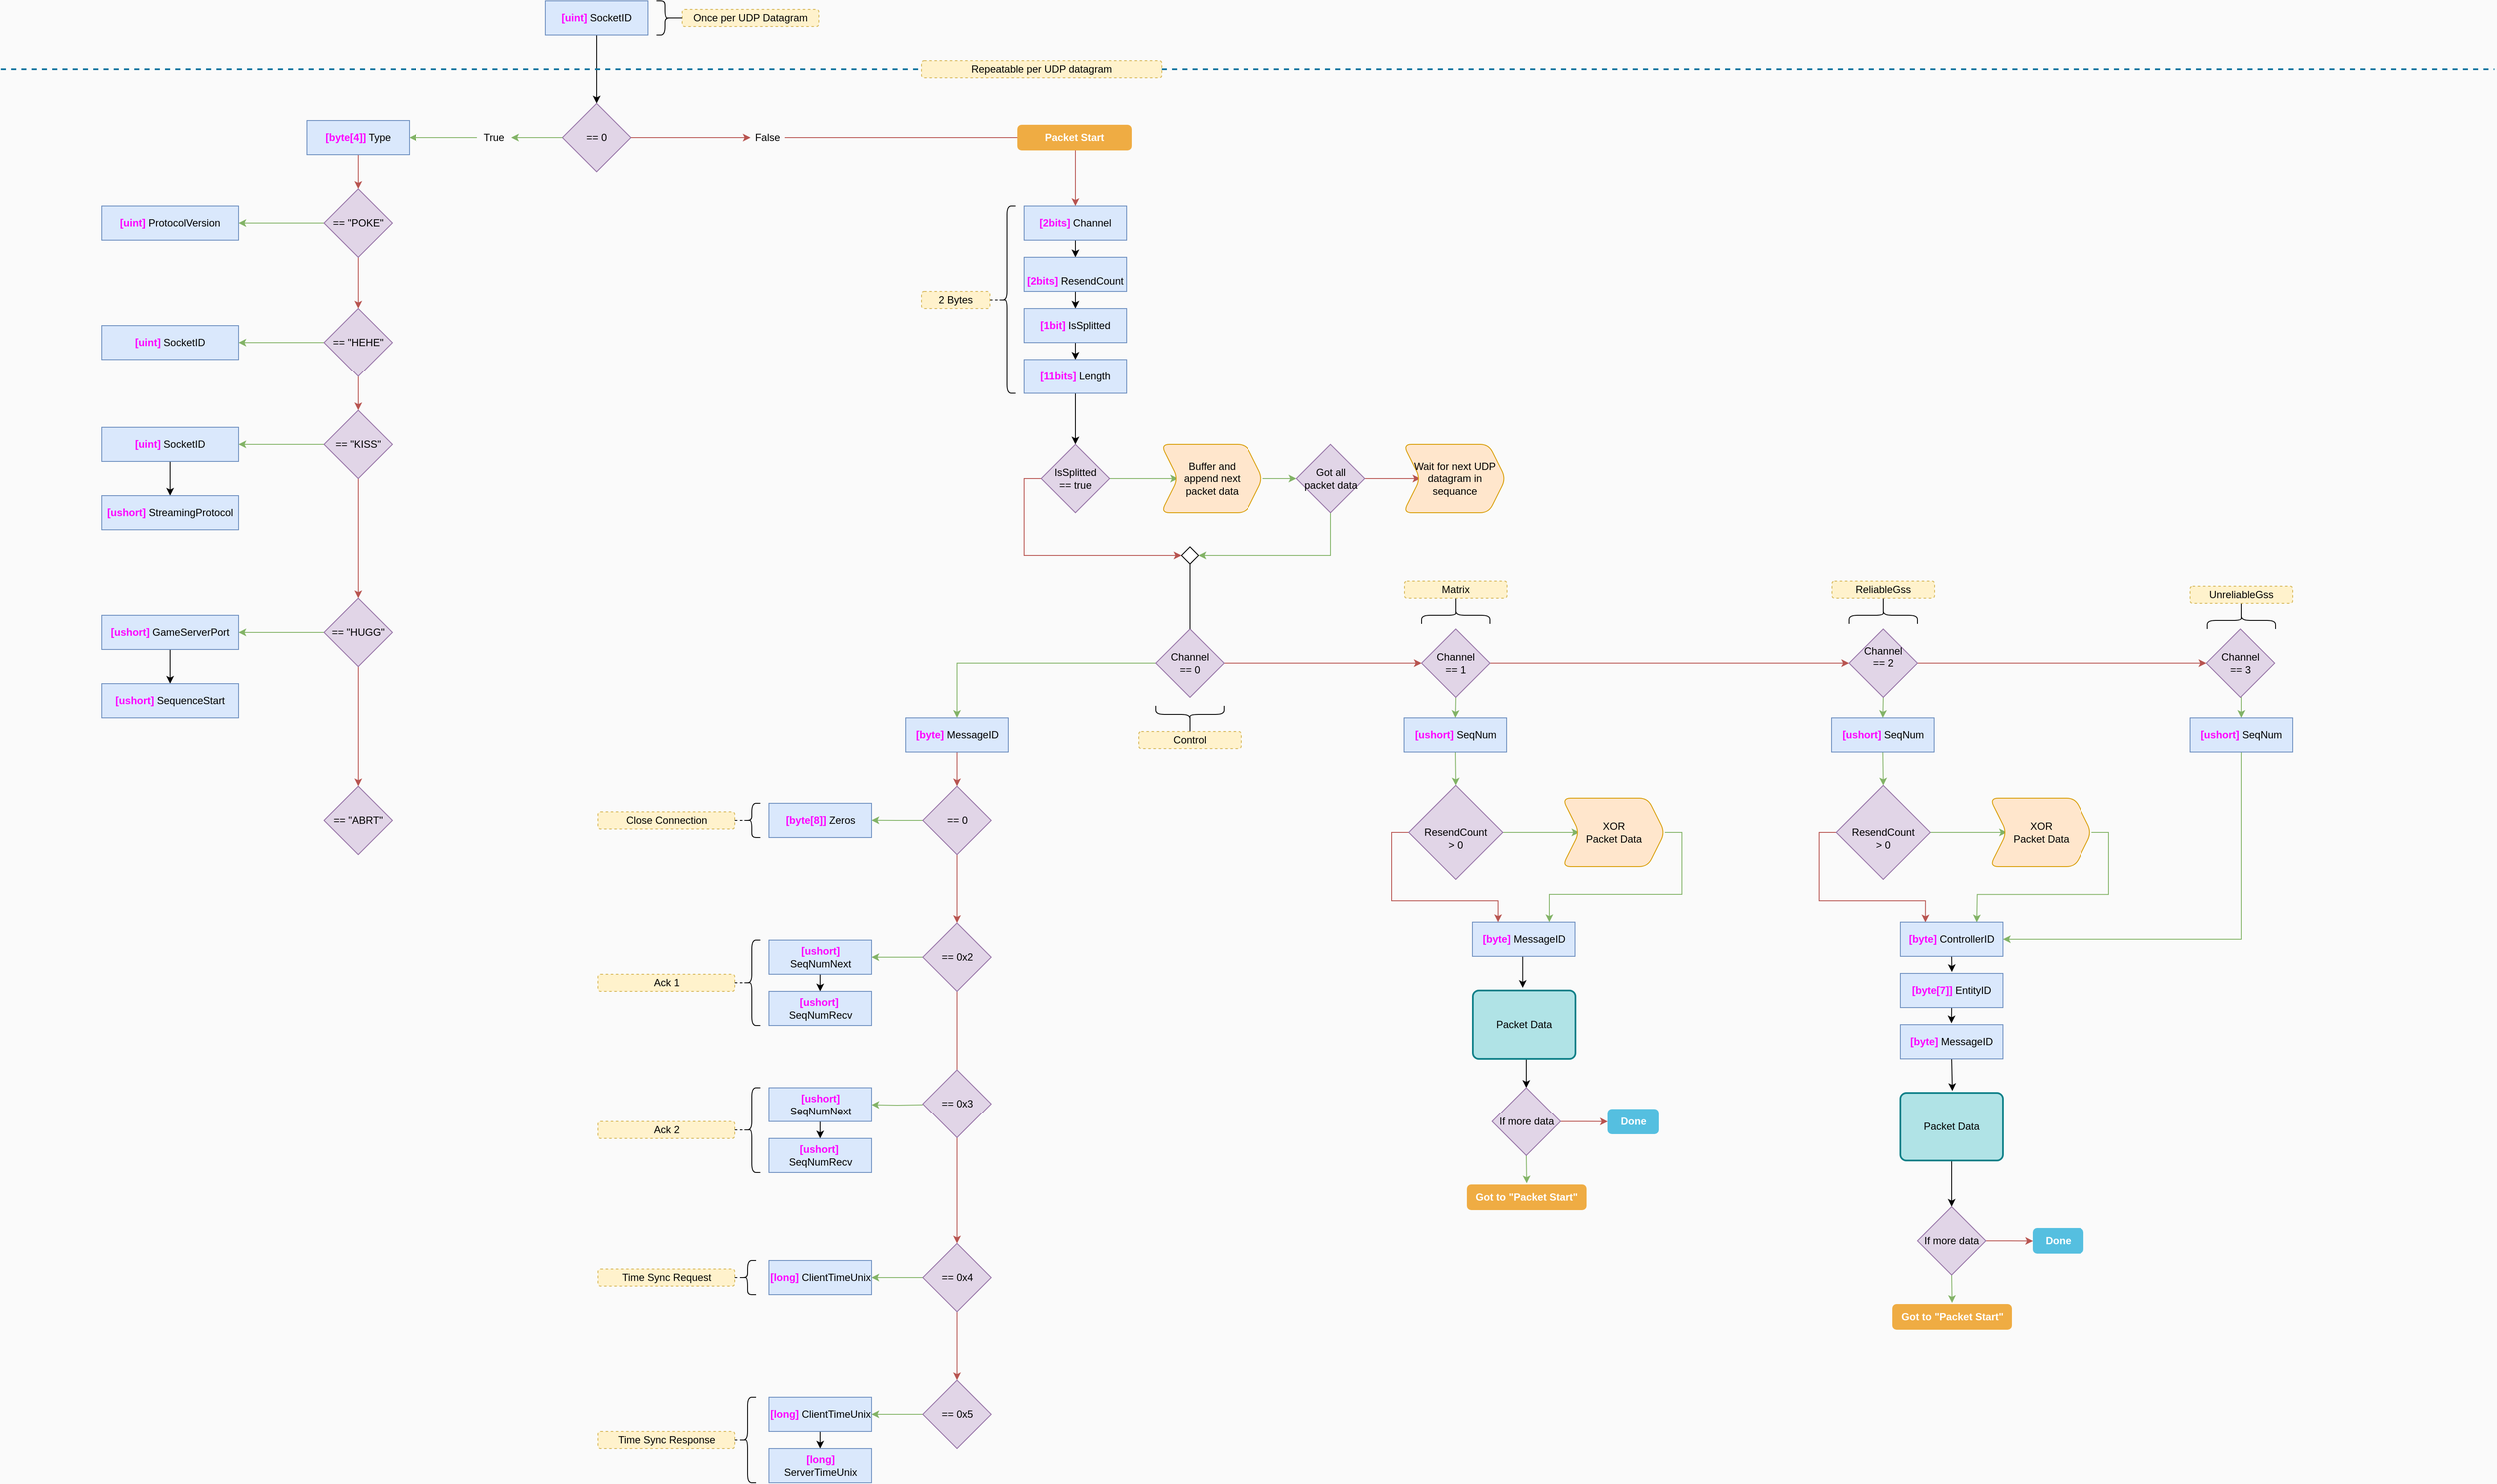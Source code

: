 <mxfile version="12.9.14" type="device"><diagram id="XU6tWNC5kM0793WoLSY4" name="Page-1"><mxGraphModel dx="1760" dy="1231" grid="0" gridSize="10" guides="1" tooltips="1" connect="1" arrows="1" fold="1" page="0" pageScale="1" pageWidth="850" pageHeight="1100" background="#FAFAFA" math="0" shadow="0"><root><mxCell id="0"/><mxCell id="1" parent="0"/><mxCell id="kHYOnAYjm4dUGrkL1IMa-3" style="edgeStyle=orthogonalEdgeStyle;rounded=0;orthogonalLoop=1;jettySize=auto;html=1;exitX=0.5;exitY=1;exitDx=0;exitDy=0;entryX=0.5;entryY=0;entryDx=0;entryDy=0;" parent="1" source="kHYOnAYjm4dUGrkL1IMa-1" target="kHYOnAYjm4dUGrkL1IMa-2" edge="1"><mxGeometry relative="1" as="geometry"/></mxCell><mxCell id="kHYOnAYjm4dUGrkL1IMa-1" value="&lt;div&gt;&lt;font color=&quot;#FF00FF&quot;&gt;&lt;b&gt;[uint]&lt;/b&gt;&lt;/font&gt; SocketID&lt;/div&gt;" style="rounded=0;whiteSpace=wrap;html=1;fillColor=#dae8fc;strokeColor=#6c8ebf;" parent="1" vertex="1"><mxGeometry x="360" y="-40" width="120" height="40" as="geometry"/></mxCell><mxCell id="kHYOnAYjm4dUGrkL1IMa-29" style="edgeStyle=orthogonalEdgeStyle;rounded=0;orthogonalLoop=1;jettySize=auto;html=1;exitX=0;exitY=0.5;exitDx=0;exitDy=0;fillColor=#d5e8d4;strokeColor=#82b366;" parent="1" source="kHYOnAYjm4dUGrkL1IMa-42" target="kHYOnAYjm4dUGrkL1IMa-4" edge="1"><mxGeometry relative="1" as="geometry"/></mxCell><mxCell id="kHYOnAYjm4dUGrkL1IMa-40" style="edgeStyle=orthogonalEdgeStyle;rounded=0;orthogonalLoop=1;jettySize=auto;html=1;exitX=1;exitY=0.5;exitDx=0;exitDy=0;entryX=0.5;entryY=0;entryDx=0;entryDy=0;fillColor=#f8cecc;strokeColor=#b85450;" parent="1" source="kHYOnAYjm4dUGrkL1IMa-45" target="kHYOnAYjm4dUGrkL1IMa-36" edge="1"><mxGeometry relative="1" as="geometry"/></mxCell><mxCell id="kHYOnAYjm4dUGrkL1IMa-2" value="== 0" style="rhombus;whiteSpace=wrap;html=1;fillColor=#e1d5e7;strokeColor=#9673a6;" parent="1" vertex="1"><mxGeometry x="380" y="80" width="80" height="80" as="geometry"/></mxCell><mxCell id="kHYOnAYjm4dUGrkL1IMa-6" style="edgeStyle=orthogonalEdgeStyle;rounded=0;orthogonalLoop=1;jettySize=auto;html=1;exitX=0.5;exitY=1;exitDx=0;exitDy=0;entryX=0.5;entryY=0;entryDx=0;entryDy=0;fillColor=#f8cecc;strokeColor=#b85450;" parent="1" source="kHYOnAYjm4dUGrkL1IMa-4" target="kHYOnAYjm4dUGrkL1IMa-5" edge="1"><mxGeometry relative="1" as="geometry"/></mxCell><mxCell id="kHYOnAYjm4dUGrkL1IMa-4" value="&lt;font color=&quot;#FF00FF&quot;&gt;&lt;b&gt;[byte[4]]&lt;/b&gt;&lt;/font&gt; Type" style="rounded=0;whiteSpace=wrap;html=1;fillColor=#dae8fc;strokeColor=#6c8ebf;" parent="1" vertex="1"><mxGeometry x="80" y="100" width="120" height="40" as="geometry"/></mxCell><mxCell id="kHYOnAYjm4dUGrkL1IMa-8" style="edgeStyle=orthogonalEdgeStyle;rounded=0;orthogonalLoop=1;jettySize=auto;html=1;entryX=1;entryY=0.5;entryDx=0;entryDy=0;fillColor=#d5e8d4;strokeColor=#82b366;" parent="1" source="kHYOnAYjm4dUGrkL1IMa-5" target="kHYOnAYjm4dUGrkL1IMa-7" edge="1"><mxGeometry relative="1" as="geometry"/></mxCell><mxCell id="kHYOnAYjm4dUGrkL1IMa-12" style="edgeStyle=orthogonalEdgeStyle;rounded=0;orthogonalLoop=1;jettySize=auto;html=1;exitX=0.5;exitY=1;exitDx=0;exitDy=0;entryX=0.5;entryY=0;entryDx=0;entryDy=0;fillColor=#f8cecc;strokeColor=#b85450;" parent="1" source="kHYOnAYjm4dUGrkL1IMa-5" target="kHYOnAYjm4dUGrkL1IMa-10" edge="1"><mxGeometry relative="1" as="geometry"/></mxCell><mxCell id="kHYOnAYjm4dUGrkL1IMa-5" value="== &quot;POKE&quot;" style="rhombus;whiteSpace=wrap;html=1;fillColor=#e1d5e7;strokeColor=#9673a6;" parent="1" vertex="1"><mxGeometry x="100" y="180" width="80" height="80" as="geometry"/></mxCell><mxCell id="kHYOnAYjm4dUGrkL1IMa-7" value="&lt;font color=&quot;#FF00FF&quot;&gt;&lt;b&gt;[uint]&lt;/b&gt;&lt;/font&gt; ProtocolVersion" style="rounded=0;whiteSpace=wrap;html=1;fillColor=#dae8fc;strokeColor=#6c8ebf;" parent="1" vertex="1"><mxGeometry x="-160" y="200" width="160" height="40" as="geometry"/></mxCell><mxCell id="kHYOnAYjm4dUGrkL1IMa-9" style="edgeStyle=orthogonalEdgeStyle;rounded=0;orthogonalLoop=1;jettySize=auto;html=1;entryX=1;entryY=0.5;entryDx=0;entryDy=0;fillColor=#d5e8d4;strokeColor=#82b366;" parent="1" source="kHYOnAYjm4dUGrkL1IMa-10" target="kHYOnAYjm4dUGrkL1IMa-11" edge="1"><mxGeometry relative="1" as="geometry"/></mxCell><mxCell id="kHYOnAYjm4dUGrkL1IMa-19" style="edgeStyle=orthogonalEdgeStyle;rounded=0;orthogonalLoop=1;jettySize=auto;html=1;exitX=0.5;exitY=1;exitDx=0;exitDy=0;entryX=0.5;entryY=0;entryDx=0;entryDy=0;fillColor=#f8cecc;strokeColor=#b85450;" parent="1" source="kHYOnAYjm4dUGrkL1IMa-10" target="kHYOnAYjm4dUGrkL1IMa-14" edge="1"><mxGeometry relative="1" as="geometry"/></mxCell><mxCell id="kHYOnAYjm4dUGrkL1IMa-10" value="== &quot;HEHE&quot;" style="rhombus;whiteSpace=wrap;html=1;fillColor=#e1d5e7;strokeColor=#9673a6;" parent="1" vertex="1"><mxGeometry x="100" y="320" width="80" height="80" as="geometry"/></mxCell><mxCell id="kHYOnAYjm4dUGrkL1IMa-11" value="&lt;font color=&quot;#FF00FF&quot;&gt;&lt;b&gt;[uint]&lt;/b&gt;&lt;/font&gt; SocketID" style="rounded=0;whiteSpace=wrap;html=1;fillColor=#dae8fc;strokeColor=#6c8ebf;" parent="1" vertex="1"><mxGeometry x="-160" y="340" width="160" height="40" as="geometry"/></mxCell><mxCell id="kHYOnAYjm4dUGrkL1IMa-13" style="edgeStyle=orthogonalEdgeStyle;rounded=0;orthogonalLoop=1;jettySize=auto;html=1;entryX=1;entryY=0.5;entryDx=0;entryDy=0;fillColor=#d5e8d4;strokeColor=#82b366;" parent="1" source="kHYOnAYjm4dUGrkL1IMa-14" target="kHYOnAYjm4dUGrkL1IMa-15" edge="1"><mxGeometry relative="1" as="geometry"/></mxCell><mxCell id="kHYOnAYjm4dUGrkL1IMa-22" style="edgeStyle=orthogonalEdgeStyle;rounded=0;orthogonalLoop=1;jettySize=auto;html=1;exitX=0.5;exitY=1;exitDx=0;exitDy=0;entryX=0.5;entryY=0;entryDx=0;entryDy=0;fillColor=#f8cecc;strokeColor=#b85450;" parent="1" source="kHYOnAYjm4dUGrkL1IMa-14" target="kHYOnAYjm4dUGrkL1IMa-17" edge="1"><mxGeometry relative="1" as="geometry"/></mxCell><mxCell id="kHYOnAYjm4dUGrkL1IMa-14" value="== &quot;KISS&quot;" style="rhombus;whiteSpace=wrap;html=1;fillColor=#e1d5e7;strokeColor=#9673a6;" parent="1" vertex="1"><mxGeometry x="100" y="440" width="80" height="80" as="geometry"/></mxCell><mxCell id="kHYOnAYjm4dUGrkL1IMa-21" style="edgeStyle=orthogonalEdgeStyle;rounded=0;orthogonalLoop=1;jettySize=auto;html=1;exitX=0.5;exitY=1;exitDx=0;exitDy=0;entryX=0.5;entryY=0;entryDx=0;entryDy=0;" parent="1" source="kHYOnAYjm4dUGrkL1IMa-15" target="kHYOnAYjm4dUGrkL1IMa-20" edge="1"><mxGeometry relative="1" as="geometry"/></mxCell><mxCell id="kHYOnAYjm4dUGrkL1IMa-15" value="&lt;font color=&quot;#FF00FF&quot;&gt;&lt;b&gt;[uint]&lt;/b&gt;&lt;/font&gt; SocketID" style="rounded=0;whiteSpace=wrap;html=1;fillColor=#dae8fc;strokeColor=#6c8ebf;" parent="1" vertex="1"><mxGeometry x="-160" y="460" width="160" height="40" as="geometry"/></mxCell><mxCell id="kHYOnAYjm4dUGrkL1IMa-16" style="edgeStyle=orthogonalEdgeStyle;rounded=0;orthogonalLoop=1;jettySize=auto;html=1;entryX=1;entryY=0.5;entryDx=0;entryDy=0;fillColor=#d5e8d4;strokeColor=#82b366;" parent="1" source="kHYOnAYjm4dUGrkL1IMa-17" target="kHYOnAYjm4dUGrkL1IMa-18" edge="1"><mxGeometry relative="1" as="geometry"/></mxCell><mxCell id="kHYOnAYjm4dUGrkL1IMa-27" style="edgeStyle=orthogonalEdgeStyle;rounded=0;orthogonalLoop=1;jettySize=auto;html=1;exitX=0.5;exitY=1;exitDx=0;exitDy=0;entryX=0.5;entryY=0;entryDx=0;entryDy=0;fillColor=#f8cecc;strokeColor=#b85450;" parent="1" source="kHYOnAYjm4dUGrkL1IMa-17" target="kHYOnAYjm4dUGrkL1IMa-26" edge="1"><mxGeometry relative="1" as="geometry"/></mxCell><mxCell id="kHYOnAYjm4dUGrkL1IMa-17" value="== &quot;HUGG&quot;" style="rhombus;whiteSpace=wrap;html=1;fillColor=#e1d5e7;strokeColor=#9673a6;" parent="1" vertex="1"><mxGeometry x="100" y="660" width="80" height="80" as="geometry"/></mxCell><mxCell id="kHYOnAYjm4dUGrkL1IMa-24" style="edgeStyle=orthogonalEdgeStyle;rounded=0;orthogonalLoop=1;jettySize=auto;html=1;exitX=0.5;exitY=1;exitDx=0;exitDy=0;entryX=0.5;entryY=0;entryDx=0;entryDy=0;" parent="1" source="kHYOnAYjm4dUGrkL1IMa-18" target="kHYOnAYjm4dUGrkL1IMa-23" edge="1"><mxGeometry relative="1" as="geometry"/></mxCell><mxCell id="kHYOnAYjm4dUGrkL1IMa-18" value="&lt;font color=&quot;#FF00FF&quot;&gt;&lt;b&gt;[ushort]&lt;/b&gt;&lt;/font&gt; GameServerPort" style="rounded=0;whiteSpace=wrap;html=1;fillColor=#dae8fc;strokeColor=#6c8ebf;" parent="1" vertex="1"><mxGeometry x="-160" y="680" width="160" height="40" as="geometry"/></mxCell><mxCell id="kHYOnAYjm4dUGrkL1IMa-20" value="&lt;font color=&quot;#FF00FF&quot;&gt;&lt;b&gt;[ushort]&lt;/b&gt;&lt;/font&gt; StreamingProtocol" style="rounded=0;whiteSpace=wrap;html=1;fillColor=#dae8fc;strokeColor=#6c8ebf;" parent="1" vertex="1"><mxGeometry x="-160" y="540" width="160" height="40" as="geometry"/></mxCell><mxCell id="kHYOnAYjm4dUGrkL1IMa-23" value="&lt;div&gt;&lt;font color=&quot;#FF00FF&quot;&gt;&lt;b&gt;[ushort]&lt;/b&gt;&lt;/font&gt; SequenceStart&lt;/div&gt;" style="rounded=0;whiteSpace=wrap;html=1;fillColor=#dae8fc;strokeColor=#6c8ebf;" parent="1" vertex="1"><mxGeometry x="-160" y="760" width="160" height="40" as="geometry"/></mxCell><mxCell id="kHYOnAYjm4dUGrkL1IMa-26" value="== &quot;ABRT&quot;" style="rhombus;whiteSpace=wrap;html=1;fillColor=#e1d5e7;strokeColor=#9673a6;" parent="1" vertex="1"><mxGeometry x="100" y="880" width="80" height="80" as="geometry"/></mxCell><mxCell id="kHYOnAYjm4dUGrkL1IMa-49" style="edgeStyle=orthogonalEdgeStyle;rounded=0;orthogonalLoop=1;jettySize=auto;html=1;exitX=0.5;exitY=1;exitDx=0;exitDy=0;entryX=0.5;entryY=0;entryDx=0;entryDy=0;" parent="1" source="kHYOnAYjm4dUGrkL1IMa-36" target="kHYOnAYjm4dUGrkL1IMa-37" edge="1"><mxGeometry relative="1" as="geometry"/></mxCell><mxCell id="kHYOnAYjm4dUGrkL1IMa-36" value="&lt;font color=&quot;#FF00FF&quot;&gt;&lt;b&gt;[2bits]&lt;/b&gt;&lt;/font&gt; Channel" style="rounded=0;whiteSpace=wrap;html=1;fillColor=#dae8fc;strokeColor=#6c8ebf;" parent="1" vertex="1"><mxGeometry x="920" y="200" width="120" height="40" as="geometry"/></mxCell><mxCell id="kHYOnAYjm4dUGrkL1IMa-50" style="edgeStyle=orthogonalEdgeStyle;rounded=0;orthogonalLoop=1;jettySize=auto;html=1;exitX=0.5;exitY=1;exitDx=0;exitDy=0;entryX=0.5;entryY=0;entryDx=0;entryDy=0;" parent="1" source="kHYOnAYjm4dUGrkL1IMa-37" target="kHYOnAYjm4dUGrkL1IMa-38" edge="1"><mxGeometry relative="1" as="geometry"/></mxCell><mxCell id="kHYOnAYjm4dUGrkL1IMa-37" value="&lt;div align=&quot;center&quot;&gt;&lt;b&gt;&lt;font color=&quot;#FF00FF&quot;&gt;&lt;br&gt;&lt;/font&gt;&lt;/b&gt;&lt;/div&gt;&lt;div align=&quot;center&quot;&gt;&lt;b&gt;&lt;font color=&quot;#FF00FF&quot;&gt;[2bits]&lt;/font&gt;&lt;/b&gt; ResendCount&lt;/div&gt;" style="rounded=0;whiteSpace=wrap;html=1;fillColor=#dae8fc;strokeColor=#6c8ebf;" parent="1" vertex="1"><mxGeometry x="920" y="260" width="120" height="40" as="geometry"/></mxCell><mxCell id="kHYOnAYjm4dUGrkL1IMa-51" style="edgeStyle=orthogonalEdgeStyle;rounded=0;orthogonalLoop=1;jettySize=auto;html=1;exitX=0.5;exitY=1;exitDx=0;exitDy=0;entryX=0.5;entryY=0;entryDx=0;entryDy=0;" parent="1" source="kHYOnAYjm4dUGrkL1IMa-38" target="kHYOnAYjm4dUGrkL1IMa-39" edge="1"><mxGeometry relative="1" as="geometry"/></mxCell><mxCell id="kHYOnAYjm4dUGrkL1IMa-38" value="&lt;font color=&quot;#FF00FF&quot;&gt;&lt;b&gt;[1bit]&lt;/b&gt;&lt;/font&gt; IsSplitted" style="rounded=0;whiteSpace=wrap;html=1;fillColor=#dae8fc;strokeColor=#6c8ebf;" parent="1" vertex="1"><mxGeometry x="920" y="320" width="120" height="40" as="geometry"/></mxCell><mxCell id="kHYOnAYjm4dUGrkL1IMa-197" style="edgeStyle=orthogonalEdgeStyle;rounded=1;orthogonalLoop=1;jettySize=auto;html=1;exitX=0.5;exitY=1;exitDx=0;exitDy=0;entryX=0.5;entryY=0;entryDx=0;entryDy=0;endArrow=classic;endFill=1;strokeWidth=1;" parent="1" source="kHYOnAYjm4dUGrkL1IMa-39" target="kHYOnAYjm4dUGrkL1IMa-196" edge="1"><mxGeometry relative="1" as="geometry"/></mxCell><mxCell id="kHYOnAYjm4dUGrkL1IMa-39" value="&lt;font color=&quot;#FF00FF&quot;&gt;&lt;b&gt;[11bits]&lt;/b&gt;&lt;/font&gt; Length" style="rounded=0;whiteSpace=wrap;html=1;fillColor=#dae8fc;strokeColor=#6c8ebf;" parent="1" vertex="1"><mxGeometry x="920" y="380" width="120" height="40" as="geometry"/></mxCell><mxCell id="kHYOnAYjm4dUGrkL1IMa-42" value="True" style="text;html=1;strokeColor=none;fillColor=none;align=center;verticalAlign=middle;whiteSpace=wrap;rounded=0;" parent="1" vertex="1"><mxGeometry x="280" y="110" width="40" height="20" as="geometry"/></mxCell><mxCell id="kHYOnAYjm4dUGrkL1IMa-44" style="edgeStyle=orthogonalEdgeStyle;rounded=0;orthogonalLoop=1;jettySize=auto;html=1;exitX=0;exitY=0.5;exitDx=0;exitDy=0;fillColor=#d5e8d4;strokeColor=#82b366;" parent="1" source="kHYOnAYjm4dUGrkL1IMa-2" target="kHYOnAYjm4dUGrkL1IMa-42" edge="1"><mxGeometry relative="1" as="geometry"><mxPoint x="380" y="120" as="sourcePoint"/><mxPoint x="200" y="120" as="targetPoint"/></mxGeometry></mxCell><mxCell id="kHYOnAYjm4dUGrkL1IMa-45" value="False" style="text;html=1;strokeColor=none;fillColor=none;align=center;verticalAlign=middle;whiteSpace=wrap;rounded=0;" parent="1" vertex="1"><mxGeometry x="600" y="110" width="40" height="20" as="geometry"/></mxCell><mxCell id="kHYOnAYjm4dUGrkL1IMa-48" style="edgeStyle=orthogonalEdgeStyle;rounded=0;orthogonalLoop=1;jettySize=auto;html=1;exitX=1;exitY=0.5;exitDx=0;exitDy=0;entryX=0;entryY=0.5;entryDx=0;entryDy=0;fillColor=#f8cecc;strokeColor=#b85450;" parent="1" source="kHYOnAYjm4dUGrkL1IMa-2" target="kHYOnAYjm4dUGrkL1IMa-45" edge="1"><mxGeometry relative="1" as="geometry"><mxPoint x="460" y="120" as="sourcePoint"/><mxPoint x="900" y="200" as="targetPoint"/></mxGeometry></mxCell><mxCell id="kHYOnAYjm4dUGrkL1IMa-52" value="" style="shape=curlyBracket;whiteSpace=wrap;html=1;rounded=1;" parent="1" vertex="1"><mxGeometry x="890" y="200" width="20" height="220" as="geometry"/></mxCell><mxCell id="kHYOnAYjm4dUGrkL1IMa-64" style="edgeStyle=orthogonalEdgeStyle;orthogonalLoop=1;jettySize=auto;html=1;exitX=1;exitY=0.5;exitDx=0;exitDy=0;entryX=0.1;entryY=0.5;entryDx=0;entryDy=0;entryPerimeter=0;endArrow=none;endFill=0;rounded=0;dashed=1;" parent="1" source="kHYOnAYjm4dUGrkL1IMa-53" target="kHYOnAYjm4dUGrkL1IMa-52" edge="1"><mxGeometry relative="1" as="geometry"/></mxCell><mxCell id="kHYOnAYjm4dUGrkL1IMa-53" value="2 Bytes" style="text;html=1;strokeColor=#d6b656;fillColor=#fff2cc;align=center;verticalAlign=middle;whiteSpace=wrap;rounded=1;glass=0;comic=0;shadow=0;dashed=1;" parent="1" vertex="1"><mxGeometry x="800" y="300" width="80" height="20" as="geometry"/></mxCell><mxCell id="kHYOnAYjm4dUGrkL1IMa-186" value="" style="endArrow=none;dashed=1;html=1;fillColor=#b1ddf0;strokeColor=#10739e;strokeWidth=2;rounded=1;" parent="1" source="kHYOnAYjm4dUGrkL1IMa-192" edge="1"><mxGeometry width="50" height="50" relative="1" as="geometry"><mxPoint x="-400" y="40" as="sourcePoint"/><mxPoint x="2642" y="40" as="targetPoint"/></mxGeometry></mxCell><mxCell id="kHYOnAYjm4dUGrkL1IMa-188" value="Once per UDP Datagram" style="text;html=1;strokeColor=#d6b656;fillColor=#fff2cc;align=center;verticalAlign=middle;whiteSpace=wrap;rounded=1;glass=0;comic=0;shadow=0;dashed=1;" parent="1" vertex="1"><mxGeometry x="520" y="-30" width="160" height="20" as="geometry"/></mxCell><mxCell id="kHYOnAYjm4dUGrkL1IMa-191" style="edgeStyle=orthogonalEdgeStyle;rounded=0;orthogonalLoop=1;jettySize=auto;html=1;exitX=0.1;exitY=0.5;exitDx=0;exitDy=0;exitPerimeter=0;entryX=0;entryY=0.5;entryDx=0;entryDy=0;endArrow=none;endFill=0;" parent="1" source="kHYOnAYjm4dUGrkL1IMa-190" target="kHYOnAYjm4dUGrkL1IMa-188" edge="1"><mxGeometry relative="1" as="geometry"/></mxCell><mxCell id="kHYOnAYjm4dUGrkL1IMa-190" value="" style="shape=curlyBracket;whiteSpace=wrap;html=1;rounded=1;shadow=0;glass=0;comic=0;fillColor=#ffffff;rotation=180;" parent="1" vertex="1"><mxGeometry x="490" y="-40" width="20" height="40" as="geometry"/></mxCell><mxCell id="kHYOnAYjm4dUGrkL1IMa-192" value="Repeatable per UDP datagram" style="text;html=1;strokeColor=#d6b656;fillColor=#fff2cc;align=center;verticalAlign=middle;whiteSpace=wrap;rounded=1;glass=0;comic=0;shadow=0;dashed=1;" parent="1" vertex="1"><mxGeometry x="800" y="30" width="281" height="20" as="geometry"/></mxCell><mxCell id="kHYOnAYjm4dUGrkL1IMa-194" value="" style="endArrow=none;dashed=1;html=1;fillColor=#b1ddf0;strokeColor=#10739e;strokeWidth=2;rounded=1;" parent="1" target="kHYOnAYjm4dUGrkL1IMa-192" edge="1"><mxGeometry width="50" height="50" relative="1" as="geometry"><mxPoint x="-278" y="40" as="sourcePoint"/><mxPoint x="2403" y="40" as="targetPoint"/></mxGeometry></mxCell><mxCell id="kHYOnAYjm4dUGrkL1IMa-199" style="edgeStyle=orthogonalEdgeStyle;rounded=1;orthogonalLoop=1;jettySize=auto;html=1;exitX=1;exitY=0.5;exitDx=0;exitDy=0;entryX=0;entryY=0.5;entryDx=0;entryDy=0;endArrow=classic;endFill=1;strokeWidth=1;fillColor=#d5e8d4;strokeColor=#82b366;" parent="1" source="kHYOnAYjm4dUGrkL1IMa-196" target="kHYOnAYjm4dUGrkL1IMa-198" edge="1"><mxGeometry relative="1" as="geometry"/></mxCell><mxCell id="kHYOnAYjm4dUGrkL1IMa-308" style="edgeStyle=orthogonalEdgeStyle;rounded=0;orthogonalLoop=1;jettySize=auto;html=1;exitX=0;exitY=0.5;exitDx=0;exitDy=0;entryX=0;entryY=0.5;entryDx=0;entryDy=0;endArrow=classic;endFill=1;strokeWidth=1;fillColor=#f8cecc;strokeColor=#b85450;" parent="1" source="kHYOnAYjm4dUGrkL1IMa-196" target="kHYOnAYjm4dUGrkL1IMa-304" edge="1"><mxGeometry relative="1" as="geometry"/></mxCell><mxCell id="kHYOnAYjm4dUGrkL1IMa-196" value="&lt;div&gt;IsSplitted&lt;/div&gt;&lt;div&gt;== true&lt;br&gt;&lt;/div&gt;" style="rhombus;whiteSpace=wrap;html=1;fillColor=#e1d5e7;strokeColor=#9673a6;" parent="1" vertex="1"><mxGeometry x="940" y="480" width="80" height="80" as="geometry"/></mxCell><mxCell id="kHYOnAYjm4dUGrkL1IMa-318" style="edgeStyle=orthogonalEdgeStyle;rounded=0;orthogonalLoop=1;jettySize=auto;html=1;exitX=1;exitY=0.5;exitDx=0;exitDy=0;entryX=0;entryY=0.5;entryDx=0;entryDy=0;endArrow=classic;endFill=1;strokeWidth=1;fillColor=#d5e8d4;strokeColor=#82b366;" parent="1" source="kHYOnAYjm4dUGrkL1IMa-198" target="kHYOnAYjm4dUGrkL1IMa-317" edge="1"><mxGeometry relative="1" as="geometry"/></mxCell><mxCell id="kHYOnAYjm4dUGrkL1IMa-198" value="&lt;div&gt;Buffer and&lt;/div&gt;&lt;div&gt;append next&lt;/div&gt;&lt;div&gt;packet data&lt;br&gt;&lt;/div&gt;" style="shape=step;perimeter=stepPerimeter;whiteSpace=wrap;html=1;fixedSize=1;rounded=1;shadow=0;glass=0;comic=0;fillColor=#ffe6cc;strokeColor=#d79b00;" parent="1" vertex="1"><mxGeometry x="1080" y="480" width="120" height="80" as="geometry"/></mxCell><mxCell id="7MWYJVQ-DsF2QG79rPwL-46" style="edgeStyle=orthogonalEdgeStyle;rounded=0;orthogonalLoop=1;jettySize=auto;html=1;exitX=1;exitY=0.5;exitDx=0;exitDy=0;entryX=0;entryY=0.5;entryDx=0;entryDy=0;fillColor=#f8cecc;strokeColor=#b85450;" parent="1" source="kHYOnAYjm4dUGrkL1IMa-200" target="7MWYJVQ-DsF2QG79rPwL-45" edge="1"><mxGeometry relative="1" as="geometry"/></mxCell><mxCell id="7MWYJVQ-DsF2QG79rPwL-58" style="edgeStyle=orthogonalEdgeStyle;rounded=0;orthogonalLoop=1;jettySize=auto;html=1;exitX=0.5;exitY=1;exitDx=0;exitDy=0;entryX=0.5;entryY=0;entryDx=0;entryDy=0;fillColor=#d5e8d4;strokeColor=#82b366;" parent="1" source="kHYOnAYjm4dUGrkL1IMa-200" target="7MWYJVQ-DsF2QG79rPwL-48" edge="1"><mxGeometry relative="1" as="geometry"/></mxCell><mxCell id="kHYOnAYjm4dUGrkL1IMa-200" value="&lt;div&gt;Channel&lt;/div&gt;&lt;div&gt;== 1&lt;br&gt;&lt;/div&gt;" style="rhombus;whiteSpace=wrap;html=1;fillColor=#e1d5e7;strokeColor=#9673a6;" parent="1" vertex="1"><mxGeometry x="1386" y="696" width="80" height="80" as="geometry"/></mxCell><mxCell id="kHYOnAYjm4dUGrkL1IMa-221" style="edgeStyle=orthogonalEdgeStyle;rounded=0;orthogonalLoop=1;jettySize=auto;html=1;exitX=1;exitY=0.5;exitDx=0;exitDy=0;entryX=0;entryY=0.5;entryDx=0;entryDy=0;endArrow=classic;endFill=1;strokeWidth=1;fillColor=#f8cecc;strokeColor=#b85450;" parent="1" source="kHYOnAYjm4dUGrkL1IMa-206" target="kHYOnAYjm4dUGrkL1IMa-200" edge="1"><mxGeometry relative="1" as="geometry"/></mxCell><mxCell id="kHYOnAYjm4dUGrkL1IMa-298" style="edgeStyle=orthogonalEdgeStyle;rounded=0;orthogonalLoop=1;jettySize=auto;html=1;exitX=0;exitY=0.5;exitDx=0;exitDy=0;entryX=0.5;entryY=0;entryDx=0;entryDy=0;endArrow=classic;endFill=1;strokeWidth=1;fillColor=#d5e8d4;strokeColor=#82b366;" parent="1" source="kHYOnAYjm4dUGrkL1IMa-206" target="kHYOnAYjm4dUGrkL1IMa-266" edge="1"><mxGeometry relative="1" as="geometry"/></mxCell><mxCell id="kHYOnAYjm4dUGrkL1IMa-206" value="&lt;div&gt;Channel&lt;/div&gt;&lt;div&gt;== 0&lt;/div&gt;" style="rhombus;whiteSpace=wrap;html=1;fillColor=#e1d5e7;strokeColor=#9673a6;" parent="1" vertex="1"><mxGeometry x="1074" y="696" width="80" height="80" as="geometry"/></mxCell><mxCell id="7MWYJVQ-DsF2QG79rPwL-89" style="edgeStyle=orthogonalEdgeStyle;rounded=0;orthogonalLoop=1;jettySize=auto;html=1;exitX=0.5;exitY=1;exitDx=0;exitDy=0;entryX=0.5;entryY=0;entryDx=0;entryDy=0;fillColor=#d5e8d4;strokeColor=#82b366;" parent="1" source="kHYOnAYjm4dUGrkL1IMa-207" target="7MWYJVQ-DsF2QG79rPwL-88" edge="1"><mxGeometry relative="1" as="geometry"/></mxCell><mxCell id="kHYOnAYjm4dUGrkL1IMa-207" value="&lt;div&gt;Channel&lt;/div&gt;&lt;div&gt;== 3&lt;br&gt;&lt;/div&gt;" style="rhombus;whiteSpace=wrap;html=1;fillColor=#e1d5e7;strokeColor=#9673a6;" parent="1" vertex="1"><mxGeometry x="2305" y="696" width="80" height="80" as="geometry"/></mxCell><mxCell id="kHYOnAYjm4dUGrkL1IMa-262" style="edgeStyle=orthogonalEdgeStyle;rounded=0;orthogonalLoop=1;jettySize=auto;html=1;exitX=0.1;exitY=0.5;exitDx=0;exitDy=0;exitPerimeter=0;entryX=0.5;entryY=1;entryDx=0;entryDy=0;endArrow=none;endFill=0;" parent="1" source="kHYOnAYjm4dUGrkL1IMa-263" target="kHYOnAYjm4dUGrkL1IMa-264" edge="1"><mxGeometry relative="1" as="geometry"/></mxCell><mxCell id="kHYOnAYjm4dUGrkL1IMa-263" value="" style="shape=curlyBracket;whiteSpace=wrap;html=1;rounded=1;shadow=0;glass=0;comic=0;fillColor=#ffffff;rotation=90;" parent="1" vertex="1"><mxGeometry x="2336" y="646" width="20" height="80" as="geometry"/></mxCell><mxCell id="kHYOnAYjm4dUGrkL1IMa-264" value="&lt;span&gt;UnreliableGss &lt;/span&gt;" style="text;html=1;strokeColor=#d6b656;fillColor=#fff2cc;align=center;verticalAlign=middle;whiteSpace=wrap;rounded=1;glass=0;comic=0;shadow=0;dashed=1;" parent="1" vertex="1"><mxGeometry x="2286" y="646" width="120" height="20" as="geometry"/></mxCell><mxCell id="kHYOnAYjm4dUGrkL1IMa-265" style="edgeStyle=orthogonalEdgeStyle;rounded=0;orthogonalLoop=1;jettySize=auto;html=1;exitX=0.5;exitY=1;exitDx=0;exitDy=0;entryX=0.5;entryY=0;entryDx=0;entryDy=0;endArrow=classic;endFill=1;fillColor=#f8cecc;strokeColor=#b85450;" parent="1" source="kHYOnAYjm4dUGrkL1IMa-266" target="kHYOnAYjm4dUGrkL1IMa-269" edge="1"><mxGeometry relative="1" as="geometry"/></mxCell><mxCell id="kHYOnAYjm4dUGrkL1IMa-266" value="&lt;font color=&quot;#FF00FF&quot;&gt;&lt;b&gt;[byte]&lt;/b&gt;&lt;/font&gt; MessageID" style="rounded=0;whiteSpace=wrap;html=1;fillColor=#dae8fc;strokeColor=#6c8ebf;" parent="1" vertex="1"><mxGeometry x="781.5" y="800" width="120" height="40" as="geometry"/></mxCell><mxCell id="kHYOnAYjm4dUGrkL1IMa-267" style="edgeStyle=orthogonalEdgeStyle;rounded=0;orthogonalLoop=1;jettySize=auto;html=1;exitX=0;exitY=0.5;exitDx=0;exitDy=0;entryX=1;entryY=0.5;entryDx=0;entryDy=0;endArrow=classic;endFill=1;fillColor=#d5e8d4;strokeColor=#82b366;" parent="1" source="kHYOnAYjm4dUGrkL1IMa-269" edge="1"><mxGeometry relative="1" as="geometry"><mxPoint x="741.5" y="919.833" as="targetPoint"/></mxGeometry></mxCell><mxCell id="kHYOnAYjm4dUGrkL1IMa-268" style="edgeStyle=orthogonalEdgeStyle;rounded=0;orthogonalLoop=1;jettySize=auto;html=1;exitX=0.5;exitY=1;exitDx=0;exitDy=0;entryX=0.5;entryY=0;entryDx=0;entryDy=0;endArrow=classic;endFill=1;fillColor=#f8cecc;strokeColor=#b85450;" parent="1" source="kHYOnAYjm4dUGrkL1IMa-269" target="kHYOnAYjm4dUGrkL1IMa-273" edge="1"><mxGeometry relative="1" as="geometry"/></mxCell><mxCell id="kHYOnAYjm4dUGrkL1IMa-269" value="== 0" style="rhombus;whiteSpace=wrap;html=1;fillColor=#e1d5e7;strokeColor=#9673a6;" parent="1" vertex="1"><mxGeometry x="801.5" y="880" width="80" height="80" as="geometry"/></mxCell><mxCell id="kHYOnAYjm4dUGrkL1IMa-270" value="&lt;font color=&quot;#FF00FF&quot;&gt;&lt;b&gt;[byte[8]]&lt;/b&gt;&lt;/font&gt; Zeros" style="rounded=0;whiteSpace=wrap;html=1;fillColor=#dae8fc;strokeColor=#6c8ebf;" parent="1" vertex="1"><mxGeometry x="621.5" y="900" width="120" height="40" as="geometry"/></mxCell><mxCell id="kHYOnAYjm4dUGrkL1IMa-271" style="edgeStyle=orthogonalEdgeStyle;rounded=0;orthogonalLoop=1;jettySize=auto;html=1;exitX=0;exitY=0.5;exitDx=0;exitDy=0;entryX=1;entryY=0.5;entryDx=0;entryDy=0;endArrow=classic;endFill=1;fillColor=#d5e8d4;strokeColor=#82b366;" parent="1" source="kHYOnAYjm4dUGrkL1IMa-273" target="kHYOnAYjm4dUGrkL1IMa-275" edge="1"><mxGeometry relative="1" as="geometry"/></mxCell><mxCell id="kHYOnAYjm4dUGrkL1IMa-272" style="edgeStyle=orthogonalEdgeStyle;rounded=0;orthogonalLoop=1;jettySize=auto;html=1;exitX=0.5;exitY=1;exitDx=0;exitDy=0;entryX=0.5;entryY=0;entryDx=0;entryDy=0;endArrow=classic;endFill=1;fillColor=#f8cecc;strokeColor=#b85450;" parent="1" source="kHYOnAYjm4dUGrkL1IMa-273" target="kHYOnAYjm4dUGrkL1IMa-279" edge="1"><mxGeometry relative="1" as="geometry"/></mxCell><mxCell id="kHYOnAYjm4dUGrkL1IMa-273" value="== 0x2" style="rhombus;whiteSpace=wrap;html=1;fillColor=#e1d5e7;strokeColor=#9673a6;" parent="1" vertex="1"><mxGeometry x="801.5" y="1040" width="80" height="80" as="geometry"/></mxCell><mxCell id="kHYOnAYjm4dUGrkL1IMa-274" style="edgeStyle=orthogonalEdgeStyle;rounded=0;orthogonalLoop=1;jettySize=auto;html=1;exitX=0.5;exitY=1;exitDx=0;exitDy=0;entryX=0.5;entryY=0;entryDx=0;entryDy=0;endArrow=classic;endFill=1;" parent="1" source="kHYOnAYjm4dUGrkL1IMa-275" target="kHYOnAYjm4dUGrkL1IMa-276" edge="1"><mxGeometry relative="1" as="geometry"/></mxCell><mxCell id="kHYOnAYjm4dUGrkL1IMa-275" value="&lt;font color=&quot;#FF00FF&quot;&gt;&lt;b&gt;[ushort]&lt;/b&gt;&lt;/font&gt; SeqNumNext" style="rounded=0;whiteSpace=wrap;html=1;fillColor=#dae8fc;strokeColor=#6c8ebf;" parent="1" vertex="1"><mxGeometry x="621.5" y="1060" width="120" height="40" as="geometry"/></mxCell><mxCell id="kHYOnAYjm4dUGrkL1IMa-276" value="&lt;font color=&quot;#FF00FF&quot;&gt;&lt;b&gt;[ushort]&lt;/b&gt;&lt;/font&gt;&amp;nbsp; SeqNumRecv" style="rounded=0;whiteSpace=wrap;html=1;fillColor=#dae8fc;strokeColor=#6c8ebf;" parent="1" vertex="1"><mxGeometry x="621.5" y="1120" width="120" height="40" as="geometry"/></mxCell><mxCell id="kHYOnAYjm4dUGrkL1IMa-277" style="edgeStyle=orthogonalEdgeStyle;rounded=0;orthogonalLoop=1;jettySize=auto;html=1;exitX=0;exitY=0.5;exitDx=0;exitDy=0;entryX=1;entryY=0.5;entryDx=0;entryDy=0;endArrow=classic;endFill=1;fillColor=#d5e8d4;strokeColor=#82b366;" parent="1" source="kHYOnAYjm4dUGrkL1IMa-279" target="kHYOnAYjm4dUGrkL1IMa-280" edge="1"><mxGeometry relative="1" as="geometry"/></mxCell><mxCell id="kHYOnAYjm4dUGrkL1IMa-278" style="edgeStyle=orthogonalEdgeStyle;rounded=0;orthogonalLoop=1;jettySize=auto;html=1;exitX=0.5;exitY=1;exitDx=0;exitDy=0;entryX=0.5;entryY=0;entryDx=0;entryDy=0;endArrow=classic;endFill=1;fillColor=#f8cecc;strokeColor=#b85450;" parent="1" source="kHYOnAYjm4dUGrkL1IMa-279" target="kHYOnAYjm4dUGrkL1IMa-282" edge="1"><mxGeometry relative="1" as="geometry"/></mxCell><mxCell id="kHYOnAYjm4dUGrkL1IMa-279" value="&lt;div&gt;== 0x4&lt;/div&gt;" style="rhombus;whiteSpace=wrap;html=1;fillColor=#e1d5e7;strokeColor=#9673a6;" parent="1" vertex="1"><mxGeometry x="801.5" y="1416" width="80" height="80" as="geometry"/></mxCell><mxCell id="kHYOnAYjm4dUGrkL1IMa-280" value="&lt;font color=&quot;#FF00FF&quot;&gt;&lt;b&gt;[long]&lt;/b&gt;&lt;/font&gt; ClientTimeUnix" style="rounded=0;whiteSpace=wrap;html=1;fillColor=#dae8fc;strokeColor=#6c8ebf;" parent="1" vertex="1"><mxGeometry x="621.5" y="1436" width="120" height="40" as="geometry"/></mxCell><mxCell id="kHYOnAYjm4dUGrkL1IMa-281" style="edgeStyle=orthogonalEdgeStyle;rounded=0;orthogonalLoop=1;jettySize=auto;html=1;exitX=0;exitY=0.5;exitDx=0;exitDy=0;entryX=1;entryY=0.5;entryDx=0;entryDy=0;endArrow=classic;endFill=1;fillColor=#d5e8d4;strokeColor=#82b366;" parent="1" source="kHYOnAYjm4dUGrkL1IMa-282" target="kHYOnAYjm4dUGrkL1IMa-284" edge="1"><mxGeometry relative="1" as="geometry"/></mxCell><mxCell id="kHYOnAYjm4dUGrkL1IMa-282" value="&lt;div&gt;== 0x5&lt;/div&gt;" style="rhombus;whiteSpace=wrap;html=1;fillColor=#e1d5e7;strokeColor=#9673a6;" parent="1" vertex="1"><mxGeometry x="801.5" y="1576" width="80" height="80" as="geometry"/></mxCell><mxCell id="kHYOnAYjm4dUGrkL1IMa-283" style="edgeStyle=orthogonalEdgeStyle;rounded=0;orthogonalLoop=1;jettySize=auto;html=1;exitX=0.5;exitY=1;exitDx=0;exitDy=0;entryX=0.5;entryY=0;entryDx=0;entryDy=0;endArrow=classic;endFill=1;" parent="1" source="kHYOnAYjm4dUGrkL1IMa-284" target="kHYOnAYjm4dUGrkL1IMa-285" edge="1"><mxGeometry relative="1" as="geometry"/></mxCell><mxCell id="kHYOnAYjm4dUGrkL1IMa-284" value="&lt;font color=&quot;#FF00FF&quot;&gt;&lt;b&gt;[long]&lt;/b&gt;&lt;/font&gt; ClientTimeUnix" style="rounded=0;whiteSpace=wrap;html=1;fillColor=#dae8fc;strokeColor=#6c8ebf;" parent="1" vertex="1"><mxGeometry x="621.5" y="1596" width="120" height="40" as="geometry"/></mxCell><mxCell id="kHYOnAYjm4dUGrkL1IMa-285" value="&lt;font color=&quot;#FF00FF&quot;&gt;&lt;b&gt;[long]&lt;/b&gt;&lt;/font&gt; ServerTimeUnix" style="rounded=0;whiteSpace=wrap;html=1;fillColor=#dae8fc;strokeColor=#6c8ebf;" parent="1" vertex="1"><mxGeometry x="621.5" y="1656" width="120" height="40" as="geometry"/></mxCell><mxCell id="kHYOnAYjm4dUGrkL1IMa-286" value="" style="shape=curlyBracket;whiteSpace=wrap;html=1;rounded=1;" parent="1" vertex="1"><mxGeometry x="591.5" y="900" width="20" height="40" as="geometry"/></mxCell><mxCell id="kHYOnAYjm4dUGrkL1IMa-287" style="edgeStyle=orthogonalEdgeStyle;orthogonalLoop=1;jettySize=auto;html=1;exitX=1;exitY=0.5;exitDx=0;exitDy=0;entryX=0.1;entryY=0.5;entryDx=0;entryDy=0;entryPerimeter=0;endArrow=none;endFill=0;rounded=0;dashed=1;" parent="1" source="kHYOnAYjm4dUGrkL1IMa-288" target="kHYOnAYjm4dUGrkL1IMa-286" edge="1"><mxGeometry relative="1" as="geometry"/></mxCell><mxCell id="kHYOnAYjm4dUGrkL1IMa-288" value="Close Connection" style="text;html=1;strokeColor=#d6b656;fillColor=#fff2cc;align=center;verticalAlign=middle;whiteSpace=wrap;rounded=1;glass=0;comic=0;shadow=0;dashed=1;" parent="1" vertex="1"><mxGeometry x="421.5" y="910" width="160" height="20" as="geometry"/></mxCell><mxCell id="kHYOnAYjm4dUGrkL1IMa-289" value="" style="shape=curlyBracket;whiteSpace=wrap;html=1;rounded=1;" parent="1" vertex="1"><mxGeometry x="591.5" y="1060" width="20" height="100" as="geometry"/></mxCell><mxCell id="kHYOnAYjm4dUGrkL1IMa-290" style="edgeStyle=orthogonalEdgeStyle;orthogonalLoop=1;jettySize=auto;html=1;exitX=1;exitY=0.5;exitDx=0;exitDy=0;entryX=0.1;entryY=0.5;entryDx=0;entryDy=0;entryPerimeter=0;endArrow=none;endFill=0;rounded=0;dashed=1;" parent="1" source="kHYOnAYjm4dUGrkL1IMa-291" target="kHYOnAYjm4dUGrkL1IMa-289" edge="1"><mxGeometry relative="1" as="geometry"/></mxCell><mxCell id="kHYOnAYjm4dUGrkL1IMa-291" value="Ack 1" style="text;html=1;strokeColor=#d6b656;fillColor=#fff2cc;align=center;verticalAlign=middle;whiteSpace=wrap;rounded=1;glass=0;comic=0;shadow=0;dashed=1;" parent="1" vertex="1"><mxGeometry x="421.5" y="1100" width="160" height="20" as="geometry"/></mxCell><mxCell id="kHYOnAYjm4dUGrkL1IMa-292" value="" style="shape=curlyBracket;whiteSpace=wrap;html=1;rounded=1;" parent="1" vertex="1"><mxGeometry x="586.5" y="1436" width="20" height="40" as="geometry"/></mxCell><mxCell id="kHYOnAYjm4dUGrkL1IMa-293" style="edgeStyle=orthogonalEdgeStyle;orthogonalLoop=1;jettySize=auto;html=1;exitX=1;exitY=0.5;exitDx=0;exitDy=0;entryX=0.1;entryY=0.5;entryDx=0;entryDy=0;entryPerimeter=0;endArrow=none;endFill=0;rounded=0;dashed=1;" parent="1" source="kHYOnAYjm4dUGrkL1IMa-294" target="kHYOnAYjm4dUGrkL1IMa-292" edge="1"><mxGeometry relative="1" as="geometry"/></mxCell><mxCell id="kHYOnAYjm4dUGrkL1IMa-294" value="Time Sync Request" style="text;html=1;strokeColor=#d6b656;fillColor=#fff2cc;align=center;verticalAlign=middle;whiteSpace=wrap;rounded=1;glass=0;comic=0;shadow=0;dashed=1;" parent="1" vertex="1"><mxGeometry x="421.5" y="1446" width="160" height="20" as="geometry"/></mxCell><mxCell id="kHYOnAYjm4dUGrkL1IMa-295" value="" style="shape=curlyBracket;whiteSpace=wrap;html=1;rounded=1;" parent="1" vertex="1"><mxGeometry x="586.5" y="1596" width="20" height="100" as="geometry"/></mxCell><mxCell id="kHYOnAYjm4dUGrkL1IMa-296" style="edgeStyle=orthogonalEdgeStyle;orthogonalLoop=1;jettySize=auto;html=1;exitX=1;exitY=0.5;exitDx=0;exitDy=0;entryX=0.1;entryY=0.5;entryDx=0;entryDy=0;entryPerimeter=0;endArrow=none;endFill=0;rounded=0;dashed=1;" parent="1" source="kHYOnAYjm4dUGrkL1IMa-297" target="kHYOnAYjm4dUGrkL1IMa-295" edge="1"><mxGeometry relative="1" as="geometry"/></mxCell><mxCell id="kHYOnAYjm4dUGrkL1IMa-297" value="Time Sync Response" style="text;html=1;strokeColor=#d6b656;fillColor=#fff2cc;align=center;verticalAlign=middle;whiteSpace=wrap;rounded=1;glass=0;comic=0;shadow=0;dashed=1;" parent="1" vertex="1"><mxGeometry x="421.5" y="1636" width="160" height="20" as="geometry"/></mxCell><mxCell id="kHYOnAYjm4dUGrkL1IMa-299" style="edgeStyle=orthogonalEdgeStyle;rounded=0;orthogonalLoop=1;jettySize=auto;html=1;exitX=0.1;exitY=0.5;exitDx=0;exitDy=0;exitPerimeter=0;entryX=0.5;entryY=0;entryDx=0;entryDy=0;endArrow=none;endFill=0;" parent="1" source="kHYOnAYjm4dUGrkL1IMa-300" target="kHYOnAYjm4dUGrkL1IMa-301" edge="1"><mxGeometry relative="1" as="geometry"/></mxCell><mxCell id="kHYOnAYjm4dUGrkL1IMa-300" value="" style="shape=curlyBracket;whiteSpace=wrap;html=1;rounded=1;shadow=0;glass=0;comic=0;fillColor=#ffffff;rotation=-90;" parent="1" vertex="1"><mxGeometry x="1104" y="756" width="20" height="80" as="geometry"/></mxCell><mxCell id="kHYOnAYjm4dUGrkL1IMa-301" value="Control" style="text;html=1;strokeColor=#d6b656;fillColor=#fff2cc;align=center;verticalAlign=middle;whiteSpace=wrap;rounded=1;glass=0;comic=0;shadow=0;dashed=1;" parent="1" vertex="1"><mxGeometry x="1054" y="816" width="120" height="20" as="geometry"/></mxCell><mxCell id="kHYOnAYjm4dUGrkL1IMa-331" style="edgeStyle=orthogonalEdgeStyle;rounded=0;orthogonalLoop=1;jettySize=auto;html=1;exitX=0.5;exitY=1;exitDx=0;exitDy=0;entryX=0.5;entryY=0;entryDx=0;entryDy=0;endArrow=none;endFill=0;strokeWidth=1;" parent="1" source="kHYOnAYjm4dUGrkL1IMa-304" target="kHYOnAYjm4dUGrkL1IMa-206" edge="1"><mxGeometry relative="1" as="geometry"/></mxCell><mxCell id="kHYOnAYjm4dUGrkL1IMa-304" value="" style="rhombus;whiteSpace=wrap;html=1;rounded=0;shadow=0;glass=0;comic=0;fillColor=#ffffff;" parent="1" vertex="1"><mxGeometry x="1104" y="600" width="20" height="20" as="geometry"/></mxCell><mxCell id="kHYOnAYjm4dUGrkL1IMa-329" style="edgeStyle=orthogonalEdgeStyle;rounded=0;orthogonalLoop=1;jettySize=auto;html=1;exitX=1;exitY=0.5;exitDx=0;exitDy=0;entryX=0;entryY=0.5;entryDx=0;entryDy=0;endArrow=classic;endFill=1;strokeWidth=1;fillColor=#f8cecc;strokeColor=#b85450;" parent="1" source="kHYOnAYjm4dUGrkL1IMa-317" target="kHYOnAYjm4dUGrkL1IMa-323" edge="1"><mxGeometry relative="1" as="geometry"/></mxCell><mxCell id="kHYOnAYjm4dUGrkL1IMa-330" style="edgeStyle=orthogonalEdgeStyle;rounded=0;orthogonalLoop=1;jettySize=auto;html=1;exitX=0.5;exitY=1;exitDx=0;exitDy=0;entryX=1;entryY=0.5;entryDx=0;entryDy=0;endArrow=classic;endFill=1;strokeWidth=1;fillColor=#d5e8d4;strokeColor=#82b366;" parent="1" source="kHYOnAYjm4dUGrkL1IMa-317" target="kHYOnAYjm4dUGrkL1IMa-304" edge="1"><mxGeometry relative="1" as="geometry"/></mxCell><mxCell id="kHYOnAYjm4dUGrkL1IMa-317" value="&lt;div&gt;Got all&lt;/div&gt;&lt;div&gt;packet data&lt;/div&gt;" style="rhombus;whiteSpace=wrap;html=1;fillColor=#e1d5e7;strokeColor=#9673a6;" parent="1" vertex="1"><mxGeometry x="1239.5" y="480" width="80" height="80" as="geometry"/></mxCell><mxCell id="kHYOnAYjm4dUGrkL1IMa-323" value="&lt;div&gt;Wait for next UDP&lt;/div&gt;&lt;div&gt;datagram in sequance&lt;br&gt;&lt;/div&gt;" style="shape=step;perimeter=stepPerimeter;whiteSpace=wrap;html=1;fixedSize=1;rounded=1;shadow=0;glass=0;comic=0;fillColor=#ffe6cc;strokeColor=#d79b00;" parent="1" vertex="1"><mxGeometry x="1364.5" y="480" width="120" height="80" as="geometry"/></mxCell><mxCell id="kHYOnAYjm4dUGrkL1IMa-332" value="Packet Start" style="html=1;shadow=0;dashed=0;shape=mxgraph.bootstrap.rrect;align=center;rSize=5;strokeColor=none;fillColor=#EFAC43;fontColor=#ffffff;fontStyle=1;whiteSpace=wrap;rounded=1;glass=0;comic=0;" parent="1" vertex="1"><mxGeometry x="912" y="105" width="134" height="30" as="geometry"/></mxCell><mxCell id="7MWYJVQ-DsF2QG79rPwL-73" style="edgeStyle=orthogonalEdgeStyle;rounded=0;orthogonalLoop=1;jettySize=auto;html=1;exitX=0.5;exitY=1;exitDx=0;exitDy=0;entryX=0.5;entryY=0;entryDx=0;entryDy=0;fillColor=#d5e8d4;strokeColor=#82b366;" parent="1" source="7MWYJVQ-DsF2QG79rPwL-45" target="7MWYJVQ-DsF2QG79rPwL-67" edge="1"><mxGeometry relative="1" as="geometry"/></mxCell><mxCell id="7MWYJVQ-DsF2QG79rPwL-87" style="edgeStyle=orthogonalEdgeStyle;rounded=0;orthogonalLoop=1;jettySize=auto;html=1;exitX=1;exitY=0.5;exitDx=0;exitDy=0;entryX=0;entryY=0.5;entryDx=0;entryDy=0;fillColor=#f8cecc;strokeColor=#b85450;" parent="1" source="7MWYJVQ-DsF2QG79rPwL-45" target="kHYOnAYjm4dUGrkL1IMa-207" edge="1"><mxGeometry relative="1" as="geometry"/></mxCell><mxCell id="7MWYJVQ-DsF2QG79rPwL-45" value="&lt;div&gt;Channel&lt;/div&gt;&lt;div&gt;== 2&lt;/div&gt;&lt;div&gt;&lt;br&gt;&lt;/div&gt;" style="rhombus;whiteSpace=wrap;html=1;fillColor=#e1d5e7;strokeColor=#9673a6;" parent="1" vertex="1"><mxGeometry x="1886" y="696" width="80" height="80" as="geometry"/></mxCell><mxCell id="7MWYJVQ-DsF2QG79rPwL-65" style="edgeStyle=orthogonalEdgeStyle;rounded=0;orthogonalLoop=1;jettySize=auto;html=1;exitX=0.5;exitY=1;exitDx=0;exitDy=0;entryX=0.5;entryY=0;entryDx=0;entryDy=0;fillColor=#d5e8d4;strokeColor=#82b366;" parent="1" source="7MWYJVQ-DsF2QG79rPwL-48" target="7MWYJVQ-DsF2QG79rPwL-61" edge="1"><mxGeometry relative="1" as="geometry"/></mxCell><mxCell id="7MWYJVQ-DsF2QG79rPwL-48" value="&lt;font color=&quot;#FF00FF&quot;&gt;&lt;b&gt;[ushort]&lt;/b&gt;&lt;/font&gt; SeqNum" style="rounded=0;whiteSpace=wrap;html=1;fillColor=#dae8fc;strokeColor=#6c8ebf;" parent="1" vertex="1"><mxGeometry x="1365.5" y="800" width="120" height="40" as="geometry"/></mxCell><mxCell id="7MWYJVQ-DsF2QG79rPwL-49" style="edgeStyle=orthogonalEdgeStyle;rounded=0;orthogonalLoop=1;jettySize=auto;html=1;exitX=0.5;exitY=1;exitDx=0;exitDy=0;entryX=0.486;entryY=-0.039;entryDx=0;entryDy=0;entryPerimeter=0;endArrow=classic;endFill=1;" parent="1" source="7MWYJVQ-DsF2QG79rPwL-50" target="7MWYJVQ-DsF2QG79rPwL-52" edge="1"><mxGeometry relative="1" as="geometry"/></mxCell><mxCell id="7MWYJVQ-DsF2QG79rPwL-50" value="&lt;font color=&quot;#FF00FF&quot;&gt;&lt;b&gt;[byte]&lt;/b&gt;&lt;/font&gt; MessageID" style="rounded=0;whiteSpace=wrap;html=1;fillColor=#dae8fc;strokeColor=#6c8ebf;" parent="1" vertex="1"><mxGeometry x="1445.5" y="1039" width="120" height="40" as="geometry"/></mxCell><mxCell id="7MWYJVQ-DsF2QG79rPwL-51" style="edgeStyle=orthogonalEdgeStyle;rounded=0;orthogonalLoop=1;jettySize=auto;html=1;exitX=0.5;exitY=1;exitDx=0;exitDy=0;entryX=0.5;entryY=0;entryDx=0;entryDy=0;endArrow=classic;endFill=1;strokeWidth=1;" parent="1" source="7MWYJVQ-DsF2QG79rPwL-52" target="7MWYJVQ-DsF2QG79rPwL-55" edge="1"><mxGeometry relative="1" as="geometry"/></mxCell><mxCell id="7MWYJVQ-DsF2QG79rPwL-52" value="Packet Data" style="rounded=1;whiteSpace=wrap;html=1;absoluteArcSize=1;arcSize=14;strokeWidth=2;shadow=0;glass=0;comic=0;fillColor=#b0e3e6;strokeColor=#0e8088;" parent="1" vertex="1"><mxGeometry x="1446" y="1119" width="120" height="80" as="geometry"/></mxCell><mxCell id="7MWYJVQ-DsF2QG79rPwL-53" style="edgeStyle=orthogonalEdgeStyle;rounded=0;orthogonalLoop=1;jettySize=auto;html=1;exitX=0.5;exitY=1;exitDx=0;exitDy=0;entryX=0.5;entryY=-0.046;entryDx=0;entryDy=0;entryPerimeter=0;endArrow=classic;endFill=1;strokeWidth=1;fillColor=#d5e8d4;strokeColor=#82b366;" parent="1" source="7MWYJVQ-DsF2QG79rPwL-55" target="7MWYJVQ-DsF2QG79rPwL-57" edge="1"><mxGeometry relative="1" as="geometry"/></mxCell><mxCell id="7MWYJVQ-DsF2QG79rPwL-54" style="edgeStyle=orthogonalEdgeStyle;rounded=0;orthogonalLoop=1;jettySize=auto;html=1;exitX=1;exitY=0.5;exitDx=0;exitDy=0;entryX=0.004;entryY=0.508;entryDx=0;entryDy=0;entryPerimeter=0;endArrow=classic;endFill=1;strokeWidth=1;fillColor=#f8cecc;strokeColor=#b85450;" parent="1" source="7MWYJVQ-DsF2QG79rPwL-55" target="7MWYJVQ-DsF2QG79rPwL-56" edge="1"><mxGeometry relative="1" as="geometry"/></mxCell><mxCell id="7MWYJVQ-DsF2QG79rPwL-55" value="If more data" style="rhombus;whiteSpace=wrap;html=1;fillColor=#e1d5e7;strokeColor=#9673a6;" parent="1" vertex="1"><mxGeometry x="1468.5" y="1233" width="80" height="80" as="geometry"/></mxCell><mxCell id="7MWYJVQ-DsF2QG79rPwL-56" value="Done" style="html=1;shadow=0;dashed=0;shape=mxgraph.bootstrap.rrect;align=center;rSize=5;strokeColor=none;fillColor=#55BFE0;fontColor=#ffffff;fontStyle=1;whiteSpace=wrap;rounded=1;glass=0;comic=0;" parent="1" vertex="1"><mxGeometry x="1603.5" y="1258" width="60" height="30" as="geometry"/></mxCell><mxCell id="7MWYJVQ-DsF2QG79rPwL-57" value="Got to &quot;Packet Start&quot;" style="html=1;shadow=0;dashed=0;shape=mxgraph.bootstrap.rrect;align=center;rSize=5;strokeColor=none;fillColor=#EFAC43;fontColor=#ffffff;fontStyle=1;whiteSpace=wrap;rounded=1;glass=0;comic=0;" parent="1" vertex="1"><mxGeometry x="1439" y="1347" width="140" height="30" as="geometry"/></mxCell><mxCell id="7MWYJVQ-DsF2QG79rPwL-59" style="edgeStyle=orthogonalEdgeStyle;rounded=0;orthogonalLoop=1;jettySize=auto;html=1;exitX=1;exitY=0.5;exitDx=0;exitDy=0;entryX=0;entryY=0.5;entryDx=0;entryDy=0;endArrow=classic;endFill=1;fillColor=#d5e8d4;strokeColor=#82b366;" parent="1" source="7MWYJVQ-DsF2QG79rPwL-61" target="7MWYJVQ-DsF2QG79rPwL-63" edge="1"><mxGeometry relative="1" as="geometry"/></mxCell><mxCell id="7MWYJVQ-DsF2QG79rPwL-60" style="edgeStyle=orthogonalEdgeStyle;rounded=0;orthogonalLoop=1;jettySize=auto;html=1;exitX=0;exitY=0.5;exitDx=0;exitDy=0;entryX=0.25;entryY=0;entryDx=0;entryDy=0;endArrow=classic;endFill=1;strokeWidth=1;fillColor=#f8cecc;strokeColor=#b85450;" parent="1" source="7MWYJVQ-DsF2QG79rPwL-61" target="7MWYJVQ-DsF2QG79rPwL-50" edge="1"><mxGeometry relative="1" as="geometry"><mxPoint x="1500.759" y="1048.966" as="targetPoint"/></mxGeometry></mxCell><mxCell id="7MWYJVQ-DsF2QG79rPwL-61" value="&lt;div&gt;&lt;br&gt;&lt;/div&gt;&lt;div&gt;ResendCount &lt;br&gt;&lt;/div&gt;&lt;div&gt;&amp;gt; 0&lt;br&gt;&lt;/div&gt;" style="rhombus;whiteSpace=wrap;html=1;fillColor=#e1d5e7;strokeColor=#9673a6;" parent="1" vertex="1"><mxGeometry x="1371" y="879" width="110" height="110" as="geometry"/></mxCell><mxCell id="7MWYJVQ-DsF2QG79rPwL-62" style="edgeStyle=orthogonalEdgeStyle;rounded=0;orthogonalLoop=1;jettySize=auto;html=1;exitX=1;exitY=0.5;exitDx=0;exitDy=0;entryX=0.75;entryY=0;entryDx=0;entryDy=0;endArrow=classic;endFill=1;strokeWidth=1;fillColor=#d5e8d4;strokeColor=#82b366;" parent="1" source="7MWYJVQ-DsF2QG79rPwL-63" target="7MWYJVQ-DsF2QG79rPwL-50" edge="1"><mxGeometry relative="1" as="geometry"><mxPoint x="1520.759" y="1048.966" as="targetPoint"/></mxGeometry></mxCell><mxCell id="7MWYJVQ-DsF2QG79rPwL-63" value="&lt;div&gt;XOR&lt;/div&gt;&lt;div&gt;Packet Data&lt;/div&gt;" style="shape=step;perimeter=stepPerimeter;whiteSpace=wrap;html=1;fixedSize=1;rounded=1;shadow=0;glass=0;comic=0;fillColor=#ffe6cc;strokeColor=#d79b00;" parent="1" vertex="1"><mxGeometry x="1550.5" y="894" width="120" height="80" as="geometry"/></mxCell><mxCell id="7MWYJVQ-DsF2QG79rPwL-66" style="edgeStyle=orthogonalEdgeStyle;rounded=0;orthogonalLoop=1;jettySize=auto;html=1;exitX=0.5;exitY=1;exitDx=0;exitDy=0;entryX=0.5;entryY=0;entryDx=0;entryDy=0;fillColor=#d5e8d4;strokeColor=#82b366;" parent="1" source="7MWYJVQ-DsF2QG79rPwL-67" target="7MWYJVQ-DsF2QG79rPwL-70" edge="1"><mxGeometry relative="1" as="geometry"/></mxCell><mxCell id="7MWYJVQ-DsF2QG79rPwL-67" value="&lt;font color=&quot;#FF00FF&quot;&gt;&lt;b&gt;[ushort]&lt;/b&gt;&lt;/font&gt; SeqNum" style="rounded=0;whiteSpace=wrap;html=1;fillColor=#dae8fc;strokeColor=#6c8ebf;" parent="1" vertex="1"><mxGeometry x="1865.5" y="800" width="120" height="40" as="geometry"/></mxCell><mxCell id="7MWYJVQ-DsF2QG79rPwL-68" style="edgeStyle=orthogonalEdgeStyle;rounded=0;orthogonalLoop=1;jettySize=auto;html=1;exitX=1;exitY=0.5;exitDx=0;exitDy=0;entryX=0;entryY=0.5;entryDx=0;entryDy=0;endArrow=classic;endFill=1;fillColor=#d5e8d4;strokeColor=#82b366;" parent="1" source="7MWYJVQ-DsF2QG79rPwL-70" target="7MWYJVQ-DsF2QG79rPwL-72" edge="1"><mxGeometry relative="1" as="geometry"/></mxCell><mxCell id="7MWYJVQ-DsF2QG79rPwL-69" style="edgeStyle=orthogonalEdgeStyle;rounded=0;orthogonalLoop=1;jettySize=auto;html=1;exitX=0;exitY=0.5;exitDx=0;exitDy=0;entryX=0.25;entryY=0;entryDx=0;entryDy=0;endArrow=classic;endFill=1;strokeWidth=1;fillColor=#f8cecc;strokeColor=#b85450;" parent="1" source="7MWYJVQ-DsF2QG79rPwL-70" edge="1"><mxGeometry relative="1" as="geometry"><mxPoint x="1975.353" y="1039.235" as="targetPoint"/><Array as="points"><mxPoint x="1851" y="934"/><mxPoint x="1851" y="1014"/><mxPoint x="1975" y="1014"/></Array></mxGeometry></mxCell><mxCell id="7MWYJVQ-DsF2QG79rPwL-70" value="&lt;div&gt;&lt;br&gt;&lt;/div&gt;&lt;div&gt;ResendCount &lt;br&gt;&lt;/div&gt;&lt;div&gt;&amp;gt; 0&lt;br&gt;&lt;/div&gt;" style="rhombus;whiteSpace=wrap;html=1;fillColor=#e1d5e7;strokeColor=#9673a6;" parent="1" vertex="1"><mxGeometry x="1871" y="879" width="110" height="110" as="geometry"/></mxCell><mxCell id="7MWYJVQ-DsF2QG79rPwL-71" style="edgeStyle=orthogonalEdgeStyle;rounded=0;orthogonalLoop=1;jettySize=auto;html=1;exitX=1;exitY=0.5;exitDx=0;exitDy=0;entryX=0.75;entryY=0;entryDx=0;entryDy=0;endArrow=classic;endFill=1;strokeWidth=1;fillColor=#d5e8d4;strokeColor=#82b366;" parent="1" source="7MWYJVQ-DsF2QG79rPwL-72" edge="1"><mxGeometry relative="1" as="geometry"><mxPoint x="2035.353" y="1039.235" as="targetPoint"/></mxGeometry></mxCell><mxCell id="7MWYJVQ-DsF2QG79rPwL-72" value="&lt;div&gt;XOR&lt;/div&gt;&lt;div&gt;Packet Data&lt;/div&gt;" style="shape=step;perimeter=stepPerimeter;whiteSpace=wrap;html=1;fixedSize=1;rounded=1;shadow=0;glass=0;comic=0;fillColor=#ffe6cc;strokeColor=#d79b00;" parent="1" vertex="1"><mxGeometry x="2050.5" y="894" width="120" height="80" as="geometry"/></mxCell><mxCell id="7MWYJVQ-DsF2QG79rPwL-74" style="edgeStyle=orthogonalEdgeStyle;rounded=0;orthogonalLoop=1;jettySize=auto;html=1;exitX=0.5;exitY=1;exitDx=0;exitDy=0;entryX=0.502;entryY=-0.042;entryDx=0;entryDy=0;entryPerimeter=0;endArrow=classic;endFill=1;" parent="1" source="7MWYJVQ-DsF2QG79rPwL-75" target="7MWYJVQ-DsF2QG79rPwL-77" edge="1"><mxGeometry relative="1" as="geometry"/></mxCell><mxCell id="7MWYJVQ-DsF2QG79rPwL-75" value="&lt;font color=&quot;#FF00FF&quot;&gt;&lt;b&gt;[byte]&lt;/b&gt;&lt;/font&gt; ControllerID" style="rounded=0;whiteSpace=wrap;html=1;fillColor=#dae8fc;strokeColor=#6c8ebf;" parent="1" vertex="1"><mxGeometry x="1946" y="1039" width="120" height="40" as="geometry"/></mxCell><mxCell id="7MWYJVQ-DsF2QG79rPwL-76" style="edgeStyle=orthogonalEdgeStyle;rounded=0;orthogonalLoop=1;jettySize=auto;html=1;exitX=0.5;exitY=1;exitDx=0;exitDy=0;entryX=0.498;entryY=-0.042;entryDx=0;entryDy=0;entryPerimeter=0;endArrow=classic;endFill=1;" parent="1" source="7MWYJVQ-DsF2QG79rPwL-77" target="7MWYJVQ-DsF2QG79rPwL-79" edge="1"><mxGeometry relative="1" as="geometry"/></mxCell><mxCell id="7MWYJVQ-DsF2QG79rPwL-77" value="&lt;font color=&quot;#FF00FF&quot;&gt;&lt;b&gt;[byte[7]]&lt;/b&gt;&lt;/font&gt; EntityID" style="rounded=0;whiteSpace=wrap;html=1;fillColor=#dae8fc;strokeColor=#6c8ebf;" parent="1" vertex="1"><mxGeometry x="1946" y="1099" width="120" height="40" as="geometry"/></mxCell><mxCell id="7MWYJVQ-DsF2QG79rPwL-78" style="edgeStyle=orthogonalEdgeStyle;rounded=0;orthogonalLoop=1;jettySize=auto;html=1;exitX=0.5;exitY=1;exitDx=0;exitDy=0;entryX=0.507;entryY=-0.03;entryDx=0;entryDy=0;entryPerimeter=0;endArrow=classic;endFill=1;" parent="1" source="7MWYJVQ-DsF2QG79rPwL-79" target="7MWYJVQ-DsF2QG79rPwL-81" edge="1"><mxGeometry relative="1" as="geometry"/></mxCell><mxCell id="7MWYJVQ-DsF2QG79rPwL-79" value="&lt;font color=&quot;#FF00FF&quot;&gt;&lt;b&gt;[byte]&lt;/b&gt;&lt;/font&gt; MessageID" style="rounded=0;whiteSpace=wrap;html=1;fillColor=#dae8fc;strokeColor=#6c8ebf;" parent="1" vertex="1"><mxGeometry x="1946" y="1159" width="120" height="40" as="geometry"/></mxCell><mxCell id="7MWYJVQ-DsF2QG79rPwL-80" style="edgeStyle=orthogonalEdgeStyle;rounded=0;orthogonalLoop=1;jettySize=auto;html=1;exitX=0.5;exitY=1;exitDx=0;exitDy=0;entryX=0.5;entryY=0;entryDx=0;entryDy=0;endArrow=classic;endFill=1;strokeWidth=1;" parent="1" source="7MWYJVQ-DsF2QG79rPwL-81" target="7MWYJVQ-DsF2QG79rPwL-84" edge="1"><mxGeometry relative="1" as="geometry"/></mxCell><mxCell id="7MWYJVQ-DsF2QG79rPwL-81" value="Packet Data" style="rounded=1;whiteSpace=wrap;html=1;absoluteArcSize=1;arcSize=14;strokeWidth=2;shadow=0;glass=0;comic=0;fillColor=#b0e3e6;strokeColor=#0e8088;" parent="1" vertex="1"><mxGeometry x="1946" y="1239" width="120" height="80" as="geometry"/></mxCell><mxCell id="7MWYJVQ-DsF2QG79rPwL-82" style="edgeStyle=orthogonalEdgeStyle;rounded=0;orthogonalLoop=1;jettySize=auto;html=1;exitX=0.5;exitY=1;exitDx=0;exitDy=0;entryX=0.5;entryY=-0.046;entryDx=0;entryDy=0;entryPerimeter=0;endArrow=classic;endFill=1;strokeWidth=1;fillColor=#d5e8d4;strokeColor=#82b366;" parent="1" source="7MWYJVQ-DsF2QG79rPwL-84" target="7MWYJVQ-DsF2QG79rPwL-86" edge="1"><mxGeometry relative="1" as="geometry"/></mxCell><mxCell id="7MWYJVQ-DsF2QG79rPwL-83" style="edgeStyle=orthogonalEdgeStyle;rounded=0;orthogonalLoop=1;jettySize=auto;html=1;exitX=1;exitY=0.5;exitDx=0;exitDy=0;entryX=0.004;entryY=0.508;entryDx=0;entryDy=0;entryPerimeter=0;endArrow=classic;endFill=1;strokeWidth=1;fillColor=#f8cecc;strokeColor=#b85450;" parent="1" source="7MWYJVQ-DsF2QG79rPwL-84" target="7MWYJVQ-DsF2QG79rPwL-85" edge="1"><mxGeometry relative="1" as="geometry"/></mxCell><mxCell id="7MWYJVQ-DsF2QG79rPwL-84" value="If more data" style="rhombus;whiteSpace=wrap;html=1;fillColor=#e1d5e7;strokeColor=#9673a6;" parent="1" vertex="1"><mxGeometry x="1966" y="1373" width="80" height="80" as="geometry"/></mxCell><mxCell id="7MWYJVQ-DsF2QG79rPwL-85" value="Done" style="html=1;shadow=0;dashed=0;shape=mxgraph.bootstrap.rrect;align=center;rSize=5;strokeColor=none;fillColor=#55BFE0;fontColor=#ffffff;fontStyle=1;whiteSpace=wrap;rounded=1;glass=0;comic=0;" parent="1" vertex="1"><mxGeometry x="2101" y="1398" width="60" height="30" as="geometry"/></mxCell><mxCell id="7MWYJVQ-DsF2QG79rPwL-86" value="Got to &quot;Packet Start&quot;" style="html=1;shadow=0;dashed=0;shape=mxgraph.bootstrap.rrect;align=center;rSize=5;strokeColor=none;fillColor=#EFAC43;fontColor=#ffffff;fontStyle=1;whiteSpace=wrap;rounded=1;glass=0;comic=0;" parent="1" vertex="1"><mxGeometry x="1936.5" y="1487" width="140" height="30" as="geometry"/></mxCell><mxCell id="7MWYJVQ-DsF2QG79rPwL-90" style="edgeStyle=orthogonalEdgeStyle;rounded=0;orthogonalLoop=1;jettySize=auto;html=1;exitX=0.5;exitY=1;exitDx=0;exitDy=0;entryX=1;entryY=0.5;entryDx=0;entryDy=0;fillColor=#d5e8d4;strokeColor=#82b366;" parent="1" source="7MWYJVQ-DsF2QG79rPwL-88" target="7MWYJVQ-DsF2QG79rPwL-75" edge="1"><mxGeometry relative="1" as="geometry"/></mxCell><mxCell id="7MWYJVQ-DsF2QG79rPwL-88" value="&lt;font color=&quot;#FF00FF&quot;&gt;&lt;b&gt;[ushort]&lt;/b&gt;&lt;/font&gt; SeqNum" style="rounded=0;whiteSpace=wrap;html=1;fillColor=#dae8fc;strokeColor=#6c8ebf;" parent="1" vertex="1"><mxGeometry x="2286" y="800" width="120" height="40" as="geometry"/></mxCell><mxCell id="7MWYJVQ-DsF2QG79rPwL-98" style="edgeStyle=orthogonalEdgeStyle;rounded=0;orthogonalLoop=1;jettySize=auto;html=1;exitX=0.1;exitY=0.5;exitDx=0;exitDy=0;exitPerimeter=0;entryX=0.5;entryY=1;entryDx=0;entryDy=0;endArrow=none;endFill=0;" parent="1" source="7MWYJVQ-DsF2QG79rPwL-99" target="7MWYJVQ-DsF2QG79rPwL-100" edge="1"><mxGeometry relative="1" as="geometry"/></mxCell><mxCell id="7MWYJVQ-DsF2QG79rPwL-99" value="" style="shape=curlyBracket;whiteSpace=wrap;html=1;rounded=1;shadow=0;glass=0;comic=0;fillColor=#ffffff;rotation=90;" parent="1" vertex="1"><mxGeometry x="1916" y="640" width="20" height="80" as="geometry"/></mxCell><mxCell id="7MWYJVQ-DsF2QG79rPwL-100" value="&lt;span&gt;ReliableGss &lt;/span&gt;" style="text;html=1;strokeColor=#d6b656;fillColor=#fff2cc;align=center;verticalAlign=middle;whiteSpace=wrap;rounded=1;glass=0;comic=0;shadow=0;dashed=1;" parent="1" vertex="1"><mxGeometry x="1866" y="640" width="120" height="20" as="geometry"/></mxCell><mxCell id="7MWYJVQ-DsF2QG79rPwL-101" style="edgeStyle=orthogonalEdgeStyle;rounded=0;orthogonalLoop=1;jettySize=auto;html=1;exitX=0.1;exitY=0.5;exitDx=0;exitDy=0;exitPerimeter=0;entryX=0.5;entryY=1;entryDx=0;entryDy=0;endArrow=none;endFill=0;" parent="1" source="7MWYJVQ-DsF2QG79rPwL-102" target="7MWYJVQ-DsF2QG79rPwL-103" edge="1"><mxGeometry relative="1" as="geometry"/></mxCell><mxCell id="7MWYJVQ-DsF2QG79rPwL-102" value="" style="shape=curlyBracket;whiteSpace=wrap;html=1;rounded=1;shadow=0;glass=0;comic=0;fillColor=#ffffff;rotation=90;" parent="1" vertex="1"><mxGeometry x="1416" y="640" width="20" height="80" as="geometry"/></mxCell><mxCell id="7MWYJVQ-DsF2QG79rPwL-103" value="&lt;div&gt;Matrix&lt;/div&gt;" style="text;html=1;strokeColor=#d6b656;fillColor=#fff2cc;align=center;verticalAlign=middle;whiteSpace=wrap;rounded=1;glass=0;comic=0;shadow=0;dashed=1;" parent="1" vertex="1"><mxGeometry x="1366" y="640" width="120" height="20" as="geometry"/></mxCell><mxCell id="7sIr56dKxSG5Ka7oDie0-10" style="edgeStyle=orthogonalEdgeStyle;rounded=0;orthogonalLoop=1;jettySize=auto;html=1;exitX=0;exitY=0.5;exitDx=0;exitDy=0;entryX=1;entryY=0.5;entryDx=0;entryDy=0;endArrow=classic;endFill=1;fillColor=#d5e8d4;strokeColor=#82b366;" parent="1" target="7sIr56dKxSG5Ka7oDie0-13" edge="1"><mxGeometry relative="1" as="geometry"><mxPoint x="801.5" y="1253" as="sourcePoint"/></mxGeometry></mxCell><mxCell id="7sIr56dKxSG5Ka7oDie0-11" value="== 0x3" style="rhombus;whiteSpace=wrap;html=1;fillColor=#e1d5e7;strokeColor=#9673a6;" parent="1" vertex="1"><mxGeometry x="801.5" y="1212" width="80" height="80" as="geometry"/></mxCell><mxCell id="7sIr56dKxSG5Ka7oDie0-12" style="edgeStyle=orthogonalEdgeStyle;rounded=0;orthogonalLoop=1;jettySize=auto;html=1;exitX=0.5;exitY=1;exitDx=0;exitDy=0;entryX=0.5;entryY=0;entryDx=0;entryDy=0;endArrow=classic;endFill=1;" parent="1" source="7sIr56dKxSG5Ka7oDie0-13" target="7sIr56dKxSG5Ka7oDie0-14" edge="1"><mxGeometry relative="1" as="geometry"/></mxCell><mxCell id="7sIr56dKxSG5Ka7oDie0-13" value="&lt;font color=&quot;#FF00FF&quot;&gt;&lt;b&gt;[ushort]&lt;/b&gt;&lt;/font&gt; SeqNumNext" style="rounded=0;whiteSpace=wrap;html=1;fillColor=#dae8fc;strokeColor=#6c8ebf;" parent="1" vertex="1"><mxGeometry x="621.5" y="1233" width="120" height="40" as="geometry"/></mxCell><mxCell id="7sIr56dKxSG5Ka7oDie0-14" value="&lt;font color=&quot;#FF00FF&quot;&gt;&lt;b&gt;[ushort]&lt;/b&gt;&lt;/font&gt;&amp;nbsp; SeqNumRecv" style="rounded=0;whiteSpace=wrap;html=1;fillColor=#dae8fc;strokeColor=#6c8ebf;" parent="1" vertex="1"><mxGeometry x="621.5" y="1293" width="120" height="40" as="geometry"/></mxCell><mxCell id="7sIr56dKxSG5Ka7oDie0-15" value="" style="shape=curlyBracket;whiteSpace=wrap;html=1;rounded=1;" parent="1" vertex="1"><mxGeometry x="591.5" y="1233" width="20" height="100" as="geometry"/></mxCell><mxCell id="7sIr56dKxSG5Ka7oDie0-16" style="edgeStyle=orthogonalEdgeStyle;orthogonalLoop=1;jettySize=auto;html=1;exitX=1;exitY=0.5;exitDx=0;exitDy=0;entryX=0.1;entryY=0.5;entryDx=0;entryDy=0;entryPerimeter=0;endArrow=none;endFill=0;rounded=0;dashed=1;" parent="1" source="7sIr56dKxSG5Ka7oDie0-17" target="7sIr56dKxSG5Ka7oDie0-15" edge="1"><mxGeometry relative="1" as="geometry"/></mxCell><mxCell id="7sIr56dKxSG5Ka7oDie0-17" value="Ack 2" style="text;html=1;strokeColor=#d6b656;fillColor=#fff2cc;align=center;verticalAlign=middle;whiteSpace=wrap;rounded=1;glass=0;comic=0;shadow=0;dashed=1;" parent="1" vertex="1"><mxGeometry x="421.5" y="1273" width="160" height="20" as="geometry"/></mxCell></root></mxGraphModel></diagram></mxfile>